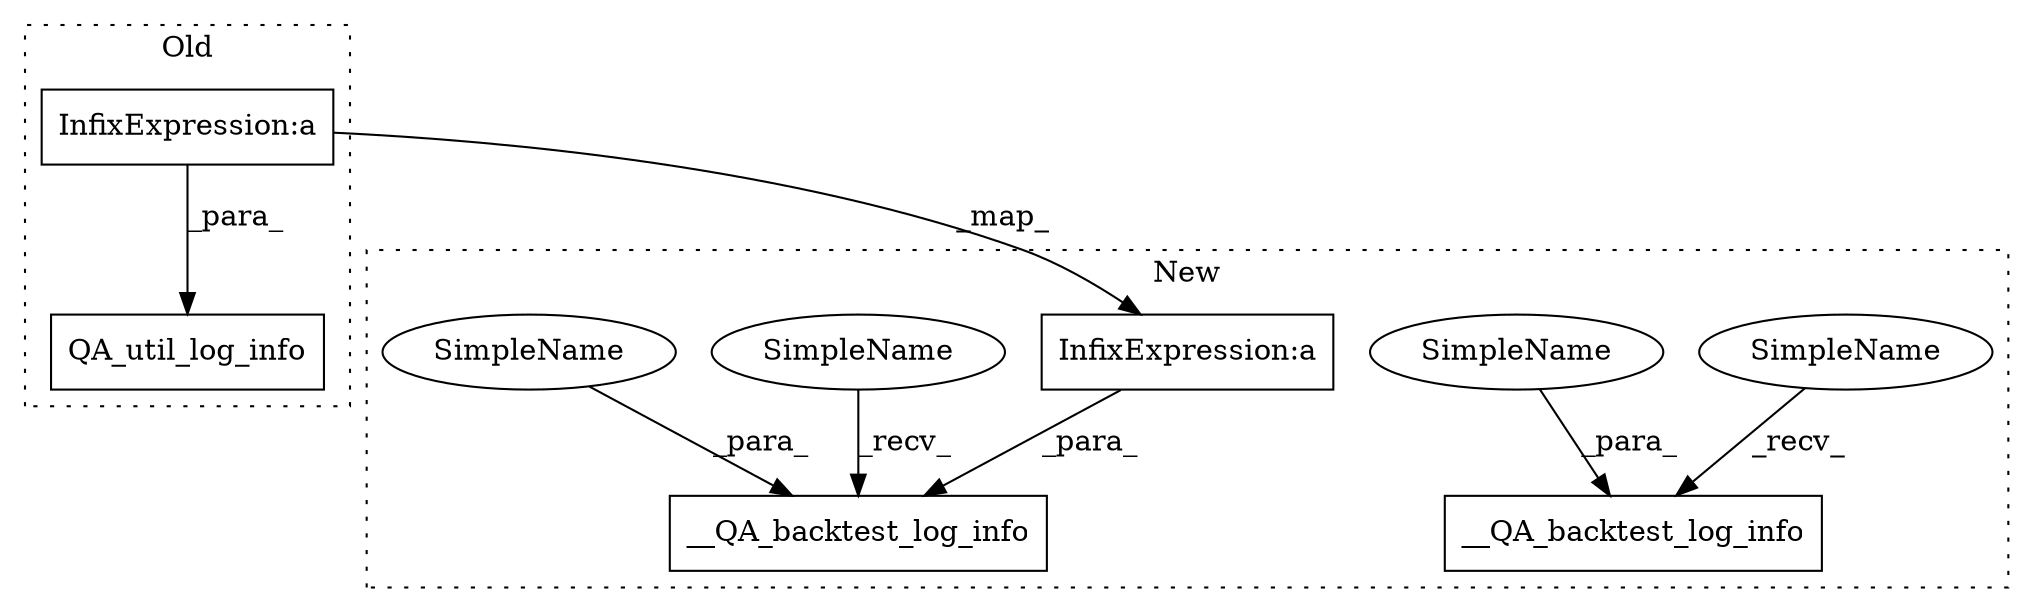 digraph G {
subgraph cluster0 {
1 [label="QA_util_log_info" a="32" s="27033,27093" l="17,1" shape="box"];
4 [label="InfixExpression:a" a="27" s="27073" l="3" shape="box"];
label = "Old";
style="dotted";
}
subgraph cluster1 {
2 [label="__QA_backtest_log_info" a="32" s="27662,27743" l="23,1" shape="box"];
3 [label="InfixExpression:a" a="27" s="27723" l="3" shape="box"];
5 [label="__QA_backtest_log_info" a="32" s="27544,27634" l="23,1" shape="box"];
6 [label="SimpleName" a="42" s="27567" l="14" shape="ellipse"];
7 [label="SimpleName" a="42" s="27685" l="14" shape="ellipse"];
8 [label="SimpleName" a="42" s="27529" l="14" shape="ellipse"];
9 [label="SimpleName" a="42" s="27647" l="14" shape="ellipse"];
label = "New";
style="dotted";
}
3 -> 2 [label="_para_"];
4 -> 3 [label="_map_"];
4 -> 1 [label="_para_"];
6 -> 5 [label="_para_"];
7 -> 2 [label="_para_"];
8 -> 5 [label="_recv_"];
9 -> 2 [label="_recv_"];
}